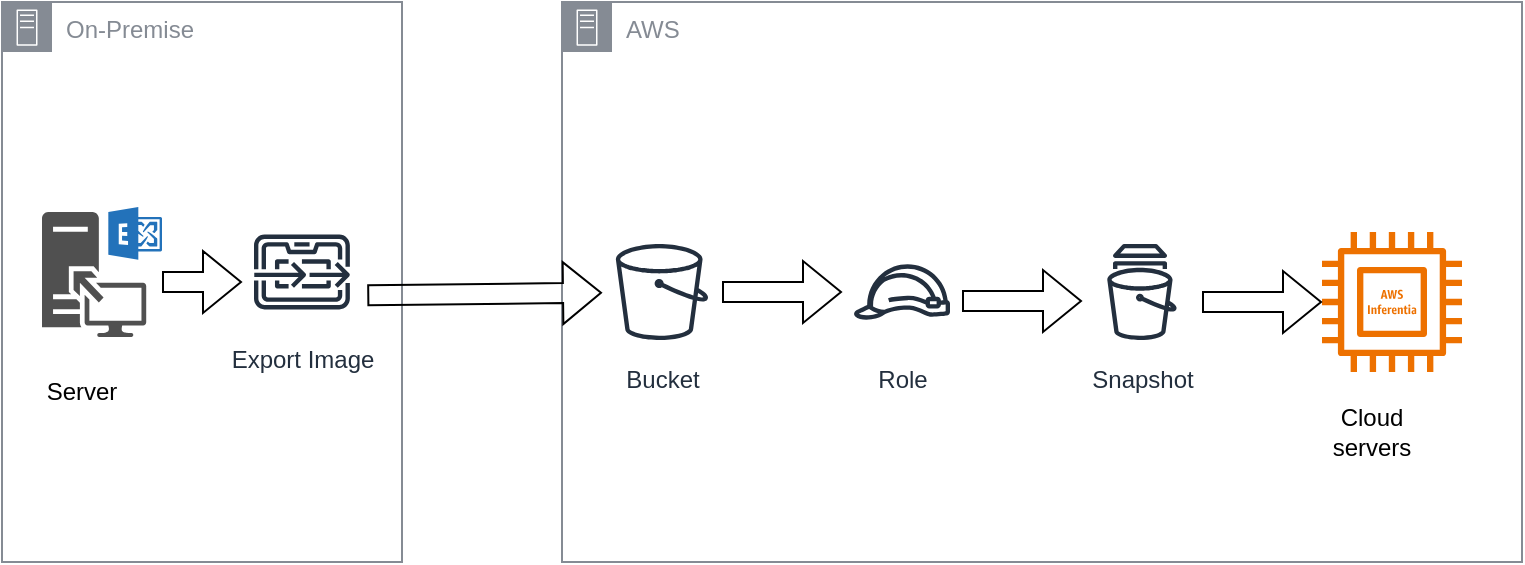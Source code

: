<mxfile version="24.7.7">
  <diagram name="Page-1" id="i3YU8BJ7VluizcSLzIkG">
    <mxGraphModel dx="794" dy="446" grid="1" gridSize="10" guides="1" tooltips="1" connect="1" arrows="1" fold="1" page="1" pageScale="1" pageWidth="827" pageHeight="1169" math="0" shadow="0">
      <root>
        <mxCell id="0" />
        <mxCell id="1" parent="0" />
        <mxCell id="E-yTpb4soP6AigzwNsI6-1" value="On-Premise" style="sketch=0;outlineConnect=0;gradientColor=none;html=1;whiteSpace=wrap;fontSize=12;fontStyle=0;shape=mxgraph.aws4.group;grIcon=mxgraph.aws4.group_on_premise;strokeColor=#858B94;fillColor=none;verticalAlign=top;align=left;spacingLeft=30;fontColor=#858B94;dashed=0;" vertex="1" parent="1">
          <mxGeometry x="40" y="80" width="200" height="280" as="geometry" />
        </mxCell>
        <mxCell id="E-yTpb4soP6AigzwNsI6-2" value="AWS&lt;div&gt;&lt;br&gt;&lt;/div&gt;" style="sketch=0;outlineConnect=0;gradientColor=none;html=1;whiteSpace=wrap;fontSize=12;fontStyle=0;shape=mxgraph.aws4.group;grIcon=mxgraph.aws4.group_on_premise;strokeColor=#858B94;fillColor=none;verticalAlign=top;align=left;spacingLeft=30;fontColor=#858B94;dashed=0;" vertex="1" parent="1">
          <mxGeometry x="320" y="80" width="480" height="280" as="geometry" />
        </mxCell>
        <mxCell id="E-yTpb4soP6AigzwNsI6-3" value="" style="sketch=0;outlineConnect=0;fontColor=#232F3E;gradientColor=none;fillColor=#ED7100;strokeColor=none;dashed=0;verticalLabelPosition=bottom;verticalAlign=top;align=center;html=1;fontSize=12;fontStyle=0;aspect=fixed;pointerEvents=1;shape=mxgraph.aws4.inferentia;" vertex="1" parent="1">
          <mxGeometry x="700" y="195" width="70" height="70" as="geometry" />
        </mxCell>
        <mxCell id="E-yTpb4soP6AigzwNsI6-4" value="" style="sketch=0;pointerEvents=1;shadow=0;dashed=0;html=1;strokeColor=none;fillColor=#505050;labelPosition=center;verticalLabelPosition=bottom;verticalAlign=top;outlineConnect=0;align=center;shape=mxgraph.office.servers.exchange_client_access_server;" vertex="1" parent="1">
          <mxGeometry x="60" y="182.5" width="60" height="65" as="geometry" />
        </mxCell>
        <mxCell id="E-yTpb4soP6AigzwNsI6-5" value="Export Image" style="sketch=0;outlineConnect=0;fontColor=#232F3E;gradientColor=none;strokeColor=#232F3E;fillColor=#ffffff;dashed=0;verticalLabelPosition=bottom;verticalAlign=top;align=center;html=1;fontSize=12;fontStyle=0;aspect=fixed;shape=mxgraph.aws4.resourceIcon;resIcon=mxgraph.aws4.import_export;" vertex="1" parent="1">
          <mxGeometry x="160" y="185" width="60" height="60" as="geometry" />
        </mxCell>
        <mxCell id="E-yTpb4soP6AigzwNsI6-9" value="Server" style="text;html=1;align=center;verticalAlign=middle;whiteSpace=wrap;rounded=0;" vertex="1" parent="1">
          <mxGeometry x="50" y="260" width="60" height="30" as="geometry" />
        </mxCell>
        <mxCell id="E-yTpb4soP6AigzwNsI6-11" value="Role" style="sketch=0;outlineConnect=0;fontColor=#232F3E;gradientColor=none;strokeColor=#232F3E;fillColor=#ffffff;dashed=0;verticalLabelPosition=bottom;verticalAlign=top;align=center;html=1;fontSize=12;fontStyle=0;aspect=fixed;shape=mxgraph.aws4.resourceIcon;resIcon=mxgraph.aws4.role;" vertex="1" parent="1">
          <mxGeometry x="460" y="195" width="60" height="60" as="geometry" />
        </mxCell>
        <mxCell id="E-yTpb4soP6AigzwNsI6-12" value="Snapshot" style="sketch=0;outlineConnect=0;fontColor=#232F3E;gradientColor=none;strokeColor=#232F3E;fillColor=#ffffff;dashed=0;verticalLabelPosition=bottom;verticalAlign=top;align=center;html=1;fontSize=12;fontStyle=0;aspect=fixed;shape=mxgraph.aws4.resourceIcon;resIcon=mxgraph.aws4.snapshot;" vertex="1" parent="1">
          <mxGeometry x="580" y="195" width="60" height="60" as="geometry" />
        </mxCell>
        <mxCell id="E-yTpb4soP6AigzwNsI6-13" value="Bucket" style="sketch=0;outlineConnect=0;fontColor=#232F3E;gradientColor=none;strokeColor=#232F3E;fillColor=#ffffff;dashed=0;verticalLabelPosition=bottom;verticalAlign=top;align=center;html=1;fontSize=12;fontStyle=0;aspect=fixed;shape=mxgraph.aws4.resourceIcon;resIcon=mxgraph.aws4.bucket;" vertex="1" parent="1">
          <mxGeometry x="340" y="195" width="60" height="60" as="geometry" />
        </mxCell>
        <mxCell id="E-yTpb4soP6AigzwNsI6-14" value="Cloud servers" style="text;html=1;align=center;verticalAlign=middle;whiteSpace=wrap;rounded=0;" vertex="1" parent="1">
          <mxGeometry x="695" y="280" width="60" height="30" as="geometry" />
        </mxCell>
        <mxCell id="E-yTpb4soP6AigzwNsI6-16" value="" style="shape=flexArrow;endArrow=classic;html=1;rounded=0;" edge="1" parent="1" source="E-yTpb4soP6AigzwNsI6-13" target="E-yTpb4soP6AigzwNsI6-11">
          <mxGeometry width="50" height="50" relative="1" as="geometry">
            <mxPoint x="390" y="260" as="sourcePoint" />
            <mxPoint x="440" y="210" as="targetPoint" />
          </mxGeometry>
        </mxCell>
        <mxCell id="E-yTpb4soP6AigzwNsI6-17" value="" style="shape=flexArrow;endArrow=classic;html=1;rounded=0;" edge="1" parent="1">
          <mxGeometry width="50" height="50" relative="1" as="geometry">
            <mxPoint x="120" y="220" as="sourcePoint" />
            <mxPoint x="160" y="220" as="targetPoint" />
          </mxGeometry>
        </mxCell>
        <mxCell id="E-yTpb4soP6AigzwNsI6-18" value="" style="shape=flexArrow;endArrow=classic;html=1;rounded=0;exitX=1.044;exitY=0.694;exitDx=0;exitDy=0;exitPerimeter=0;" edge="1" parent="1" source="E-yTpb4soP6AigzwNsI6-5" target="E-yTpb4soP6AigzwNsI6-13">
          <mxGeometry width="50" height="50" relative="1" as="geometry">
            <mxPoint x="220" y="219.5" as="sourcePoint" />
            <mxPoint x="260" y="219.5" as="targetPoint" />
          </mxGeometry>
        </mxCell>
        <mxCell id="E-yTpb4soP6AigzwNsI6-19" value="" style="shape=flexArrow;endArrow=classic;html=1;rounded=0;" edge="1" parent="1">
          <mxGeometry width="50" height="50" relative="1" as="geometry">
            <mxPoint x="520" y="229.5" as="sourcePoint" />
            <mxPoint x="580" y="229.5" as="targetPoint" />
          </mxGeometry>
        </mxCell>
        <mxCell id="E-yTpb4soP6AigzwNsI6-21" value="" style="shape=flexArrow;endArrow=classic;html=1;rounded=0;" edge="1" parent="1" target="E-yTpb4soP6AigzwNsI6-3">
          <mxGeometry width="50" height="50" relative="1" as="geometry">
            <mxPoint x="640" y="230" as="sourcePoint" />
            <mxPoint x="690" y="229.5" as="targetPoint" />
          </mxGeometry>
        </mxCell>
      </root>
    </mxGraphModel>
  </diagram>
</mxfile>
